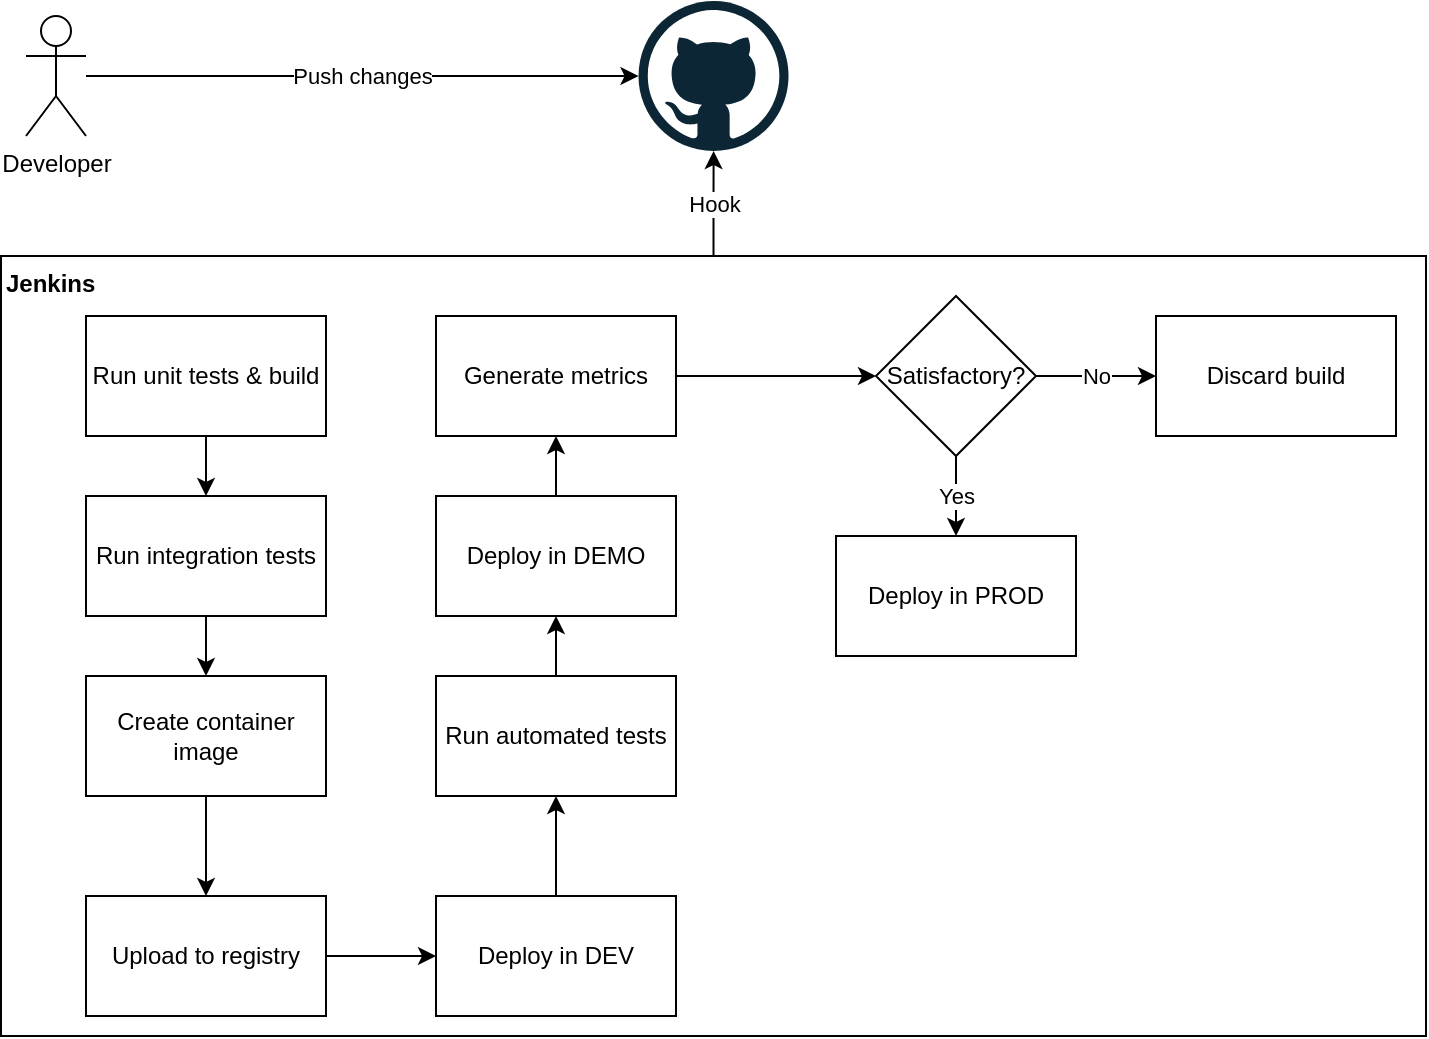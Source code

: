 <mxfile version="20.7.4" type="github">
  <diagram id="Z-3wMT12V0U_0ovYJJmp" name="Page-1">
    <mxGraphModel dx="1361" dy="728" grid="1" gridSize="10" guides="1" tooltips="1" connect="1" arrows="1" fold="1" page="0" pageScale="1" pageWidth="827" pageHeight="1169" math="0" shadow="0">
      <root>
        <mxCell id="0" />
        <mxCell id="1" parent="0" />
        <mxCell id="3DlPS2AlrNXzs3LJpaiu-5" value="Push changes" style="edgeStyle=orthogonalEdgeStyle;rounded=0;orthogonalLoop=1;jettySize=auto;html=1;" edge="1" parent="1" source="3DlPS2AlrNXzs3LJpaiu-1" target="3DlPS2AlrNXzs3LJpaiu-4">
          <mxGeometry relative="1" as="geometry" />
        </mxCell>
        <mxCell id="3DlPS2AlrNXzs3LJpaiu-1" value="Developer" style="shape=umlActor;verticalLabelPosition=bottom;verticalAlign=top;html=1;outlineConnect=0;" vertex="1" parent="1">
          <mxGeometry x="120" y="110" width="30" height="60" as="geometry" />
        </mxCell>
        <mxCell id="3DlPS2AlrNXzs3LJpaiu-4" value="" style="dashed=0;outlineConnect=0;html=1;align=center;labelPosition=center;verticalLabelPosition=bottom;verticalAlign=top;shape=mxgraph.weblogos.github" vertex="1" parent="1">
          <mxGeometry x="426.25" y="102.5" width="75" height="75" as="geometry" />
        </mxCell>
        <mxCell id="3DlPS2AlrNXzs3LJpaiu-6" value="Jenkins" style="rounded=0;whiteSpace=wrap;html=1;align=left;verticalAlign=top;fontStyle=1" vertex="1" parent="1">
          <mxGeometry x="107.5" y="230" width="712.5" height="390" as="geometry" />
        </mxCell>
        <mxCell id="3DlPS2AlrNXzs3LJpaiu-7" value="Hook" style="edgeStyle=orthogonalEdgeStyle;rounded=0;orthogonalLoop=1;jettySize=auto;html=1;" edge="1" parent="1" source="3DlPS2AlrNXzs3LJpaiu-6" target="3DlPS2AlrNXzs3LJpaiu-4">
          <mxGeometry relative="1" as="geometry" />
        </mxCell>
        <mxCell id="3DlPS2AlrNXzs3LJpaiu-10" value="" style="edgeStyle=orthogonalEdgeStyle;rounded=0;orthogonalLoop=1;jettySize=auto;html=1;" edge="1" parent="1" source="3DlPS2AlrNXzs3LJpaiu-8" target="3DlPS2AlrNXzs3LJpaiu-9">
          <mxGeometry relative="1" as="geometry" />
        </mxCell>
        <mxCell id="3DlPS2AlrNXzs3LJpaiu-8" value="Run unit tests &amp;amp; build" style="rounded=0;whiteSpace=wrap;html=1;" vertex="1" parent="1">
          <mxGeometry x="150" y="260" width="120" height="60" as="geometry" />
        </mxCell>
        <mxCell id="3DlPS2AlrNXzs3LJpaiu-12" value="" style="edgeStyle=orthogonalEdgeStyle;rounded=0;orthogonalLoop=1;jettySize=auto;html=1;" edge="1" parent="1" source="3DlPS2AlrNXzs3LJpaiu-9" target="3DlPS2AlrNXzs3LJpaiu-11">
          <mxGeometry relative="1" as="geometry" />
        </mxCell>
        <mxCell id="3DlPS2AlrNXzs3LJpaiu-9" value="Run integration tests" style="rounded=0;whiteSpace=wrap;html=1;" vertex="1" parent="1">
          <mxGeometry x="150" y="350" width="120" height="60" as="geometry" />
        </mxCell>
        <mxCell id="3DlPS2AlrNXzs3LJpaiu-14" value="" style="edgeStyle=orthogonalEdgeStyle;rounded=0;orthogonalLoop=1;jettySize=auto;html=1;" edge="1" parent="1" source="3DlPS2AlrNXzs3LJpaiu-11" target="3DlPS2AlrNXzs3LJpaiu-13">
          <mxGeometry relative="1" as="geometry" />
        </mxCell>
        <mxCell id="3DlPS2AlrNXzs3LJpaiu-11" value="Create container image" style="rounded=0;whiteSpace=wrap;html=1;" vertex="1" parent="1">
          <mxGeometry x="150" y="440" width="120" height="60" as="geometry" />
        </mxCell>
        <mxCell id="3DlPS2AlrNXzs3LJpaiu-16" value="" style="edgeStyle=orthogonalEdgeStyle;rounded=0;orthogonalLoop=1;jettySize=auto;html=1;" edge="1" parent="1" source="3DlPS2AlrNXzs3LJpaiu-13" target="3DlPS2AlrNXzs3LJpaiu-15">
          <mxGeometry relative="1" as="geometry" />
        </mxCell>
        <mxCell id="3DlPS2AlrNXzs3LJpaiu-13" value="Upload to registry" style="rounded=0;whiteSpace=wrap;html=1;" vertex="1" parent="1">
          <mxGeometry x="150" y="550" width="120" height="60" as="geometry" />
        </mxCell>
        <mxCell id="3DlPS2AlrNXzs3LJpaiu-18" value="" style="edgeStyle=orthogonalEdgeStyle;rounded=0;orthogonalLoop=1;jettySize=auto;html=1;" edge="1" parent="1" source="3DlPS2AlrNXzs3LJpaiu-15" target="3DlPS2AlrNXzs3LJpaiu-17">
          <mxGeometry relative="1" as="geometry" />
        </mxCell>
        <mxCell id="3DlPS2AlrNXzs3LJpaiu-15" value="Deploy in DEV" style="whiteSpace=wrap;html=1;rounded=0;" vertex="1" parent="1">
          <mxGeometry x="325" y="550" width="120" height="60" as="geometry" />
        </mxCell>
        <mxCell id="3DlPS2AlrNXzs3LJpaiu-20" value="" style="edgeStyle=orthogonalEdgeStyle;rounded=0;orthogonalLoop=1;jettySize=auto;html=1;" edge="1" parent="1" source="3DlPS2AlrNXzs3LJpaiu-17" target="3DlPS2AlrNXzs3LJpaiu-19">
          <mxGeometry relative="1" as="geometry" />
        </mxCell>
        <mxCell id="3DlPS2AlrNXzs3LJpaiu-17" value="Run automated tests" style="rounded=0;whiteSpace=wrap;html=1;" vertex="1" parent="1">
          <mxGeometry x="325" y="440" width="120" height="60" as="geometry" />
        </mxCell>
        <mxCell id="3DlPS2AlrNXzs3LJpaiu-22" value="" style="edgeStyle=orthogonalEdgeStyle;rounded=0;orthogonalLoop=1;jettySize=auto;html=1;" edge="1" parent="1" source="3DlPS2AlrNXzs3LJpaiu-19" target="3DlPS2AlrNXzs3LJpaiu-21">
          <mxGeometry relative="1" as="geometry" />
        </mxCell>
        <mxCell id="3DlPS2AlrNXzs3LJpaiu-19" value="Deploy in DEMO" style="rounded=0;whiteSpace=wrap;html=1;" vertex="1" parent="1">
          <mxGeometry x="325" y="350" width="120" height="60" as="geometry" />
        </mxCell>
        <mxCell id="3DlPS2AlrNXzs3LJpaiu-26" value="" style="edgeStyle=orthogonalEdgeStyle;rounded=0;orthogonalLoop=1;jettySize=auto;html=1;" edge="1" parent="1" source="3DlPS2AlrNXzs3LJpaiu-21" target="3DlPS2AlrNXzs3LJpaiu-25">
          <mxGeometry relative="1" as="geometry" />
        </mxCell>
        <mxCell id="3DlPS2AlrNXzs3LJpaiu-21" value="Generate metrics" style="whiteSpace=wrap;html=1;rounded=0;" vertex="1" parent="1">
          <mxGeometry x="325" y="260" width="120" height="60" as="geometry" />
        </mxCell>
        <mxCell id="3DlPS2AlrNXzs3LJpaiu-28" value="Yes" style="edgeStyle=orthogonalEdgeStyle;rounded=0;orthogonalLoop=1;jettySize=auto;html=1;" edge="1" parent="1" source="3DlPS2AlrNXzs3LJpaiu-25" target="3DlPS2AlrNXzs3LJpaiu-27">
          <mxGeometry relative="1" as="geometry" />
        </mxCell>
        <mxCell id="3DlPS2AlrNXzs3LJpaiu-30" value="No" style="edgeStyle=orthogonalEdgeStyle;rounded=0;orthogonalLoop=1;jettySize=auto;html=1;" edge="1" parent="1" source="3DlPS2AlrNXzs3LJpaiu-25" target="3DlPS2AlrNXzs3LJpaiu-29">
          <mxGeometry relative="1" as="geometry" />
        </mxCell>
        <mxCell id="3DlPS2AlrNXzs3LJpaiu-25" value="Satisfactory?" style="rhombus;whiteSpace=wrap;html=1;rounded=0;" vertex="1" parent="1">
          <mxGeometry x="545" y="250" width="80" height="80" as="geometry" />
        </mxCell>
        <mxCell id="3DlPS2AlrNXzs3LJpaiu-27" value="Deploy in PROD" style="whiteSpace=wrap;html=1;rounded=0;" vertex="1" parent="1">
          <mxGeometry x="525" y="370" width="120" height="60" as="geometry" />
        </mxCell>
        <mxCell id="3DlPS2AlrNXzs3LJpaiu-29" value="Discard build" style="whiteSpace=wrap;html=1;rounded=0;" vertex="1" parent="1">
          <mxGeometry x="685" y="260" width="120" height="60" as="geometry" />
        </mxCell>
      </root>
    </mxGraphModel>
  </diagram>
</mxfile>
